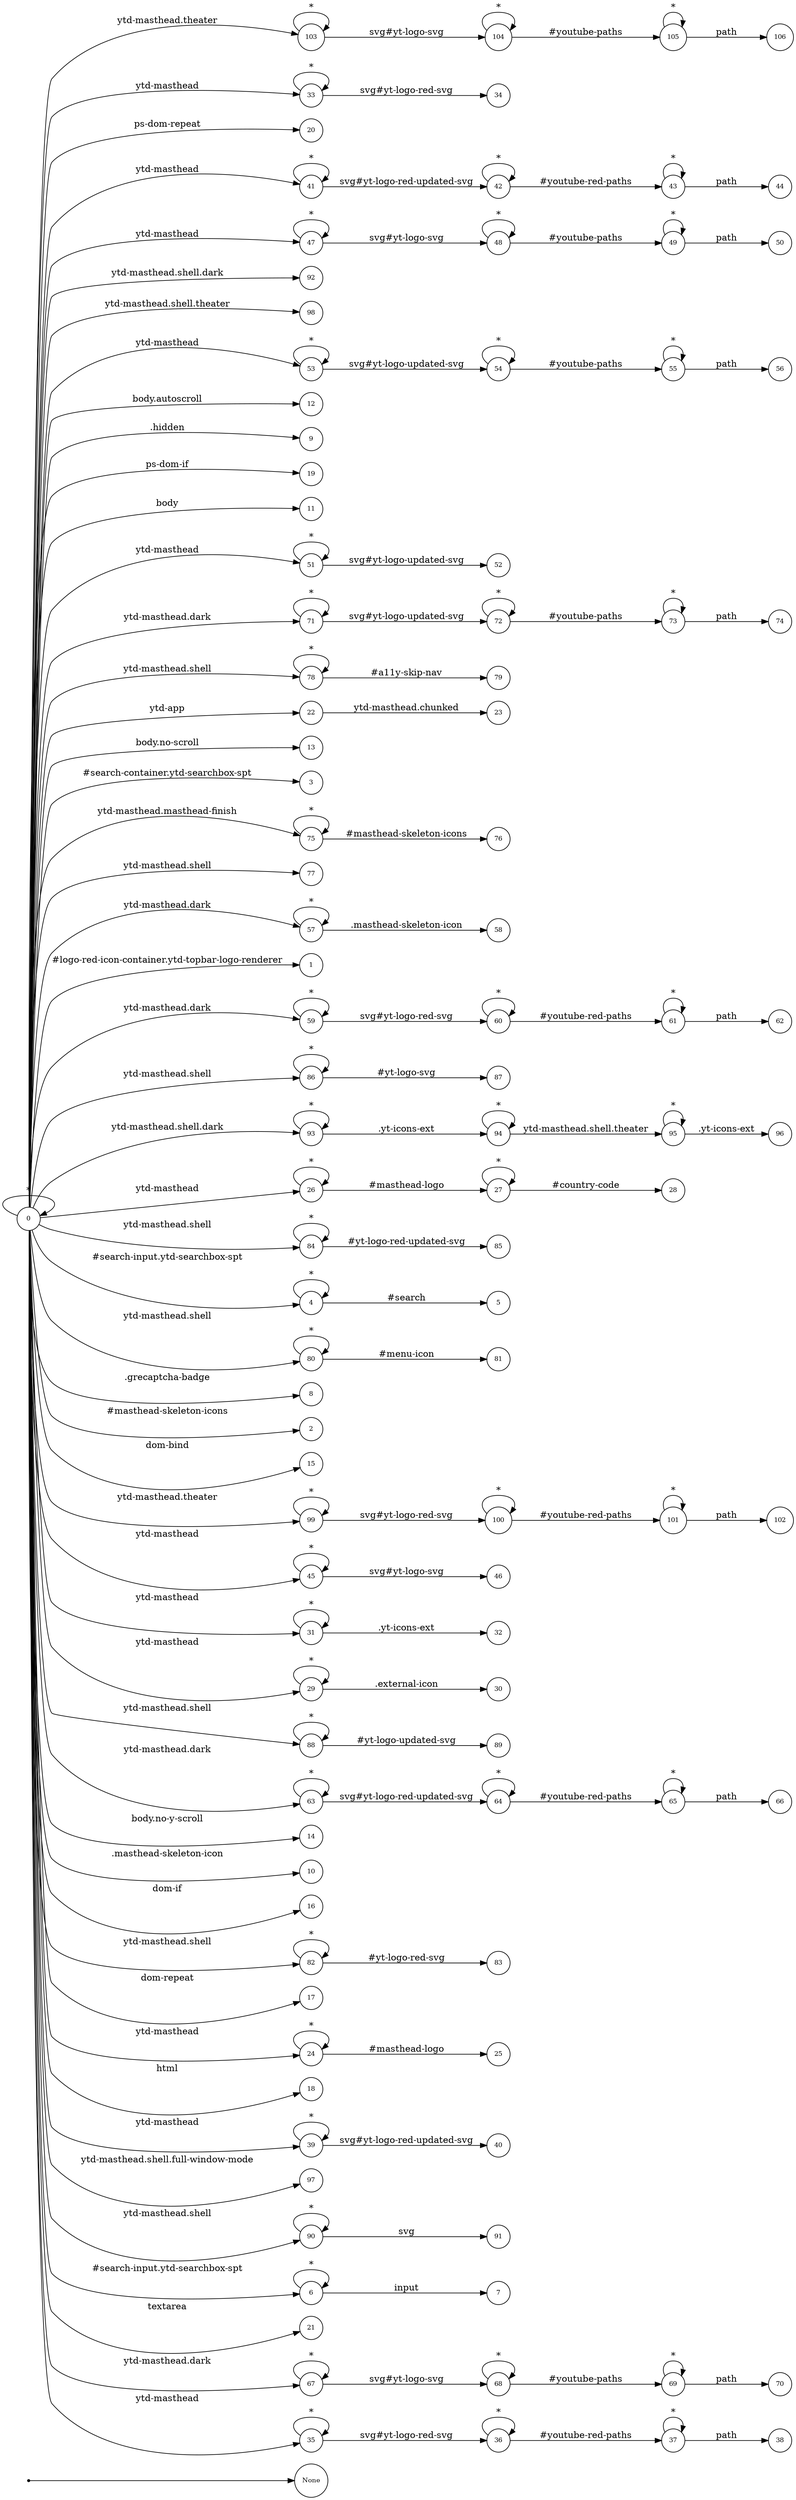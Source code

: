 digraph NFA {
  rankdir=LR;
  node [shape=circle, fontsize=10];
  __start [shape=point, label=""];
  __start -> None;
  72 [label="72"];
  103 [label="103"];
  106 [label="106"];
  104 [label="104"];
  33 [label="33"];
  85 [label="85"];
  27 [label="27"];
  20 [label="20"];
  41 [label="41"];
  42 [label="42"];
  46 [label="46"];
  74 [label="74"];
  69 [label="69"];
  102 [label="102"];
  47 [label="47"];
  25 [label="25"];
  64 [label="64"];
  92 [label="92"];
  98 [label="98"];
  81 [label="81"];
  100 [label="100"];
  70 [label="70"];
  50 [label="50"];
  55 [label="55"];
  5 [label="5"];
  60 [label="60"];
  53 [label="53"];
  12 [label="12"];
  9 [label="9"];
  32 [label="32"];
  19 [label="19"];
  36 [label="36"];
  11 [label="11"];
  51 [label="51"];
  66 [label="66"];
  71 [label="71"];
  78 [label="78"];
  65 [label="65"];
  105 [label="105"];
  22 [label="22"];
  13 [label="13"];
  3 [label="3"];
  75 [label="75"];
  28 [label="28"];
  52 [label="52"];
  77 [label="77"];
  57 [label="57"];
  1 [label="1"];
  48 [label="48"];
  59 [label="59"];
  86 [label="86"];
  76 [label="76"];
  73 [label="73"];
  93 [label="93"];
  54 [label="54"];
  79 [label="79"];
  26 [label="26"];
  84 [label="84"];
  4 [label="4"];
  38 [label="38"];
  80 [label="80"];
  8 [label="8"];
  49 [label="49"];
  56 [label="56"];
  2 [label="2"];
  15 [label="15"];
  99 [label="99"];
  34 [label="34"];
  95 [label="95"];
  96 [label="96"];
  45 [label="45"];
  7 [label="7"];
  23 [label="23"];
  0 [label="0"];
  31 [label="31"];
  29 [label="29"];
  30 [label="30"];
  44 [label="44"];
  62 [label="62"];
  83 [label="83"];
  87 [label="87"];
  88 [label="88"];
  58 [label="58"];
  63 [label="63"];
  14 [label="14"];
  61 [label="61"];
  10 [label="10"];
  94 [label="94"];
  16 [label="16"];
  40 [label="40"];
  82 [label="82"];
  17 [label="17"];
  24 [label="24"];
  18 [label="18"];
  37 [label="37"];
  39 [label="39"];
  89 [label="89"];
  91 [label="91"];
  97 [label="97"];
  90 [label="90"];
  6 [label="6"];
  21 [label="21"];
  67 [label="67"];
  43 [label="43"];
  68 [label="68"];
  35 [label="35"];
  101 [label="101"];
  { node [shape=doublecircle]; 1 2 3 5 7 8 9 10 11 12 13 14 15 16 17 18 19 20 21 23 25 28 30 32 34 38 40 44 46 50 52 56 58 62 66 70 74 76 77 79 81 83 85 87 89 91 92 96 97 98 102 106 }
  0 -> 0 [label="*"];
  0 -> 1 [label="#logo-red-icon-container.ytd-topbar-logo-renderer"];
  0 -> 2 [label="#masthead-skeleton-icons"];
  0 -> 3 [label="#search-container.ytd-searchbox-spt"];
  0 -> 4 [label="#search-input.ytd-searchbox-spt"];
  4 -> 4 [label="*"];
  4 -> 5 [label="#search"];
  0 -> 6 [label="#search-input.ytd-searchbox-spt"];
  6 -> 6 [label="*"];
  6 -> 7 [label="input"];
  0 -> 8 [label=".grecaptcha-badge"];
  0 -> 9 [label=".hidden"];
  0 -> 10 [label=".masthead-skeleton-icon"];
  0 -> 11 [label="body"];
  0 -> 12 [label="body.autoscroll"];
  0 -> 13 [label="body.no-scroll"];
  0 -> 14 [label="body.no-y-scroll"];
  0 -> 15 [label="dom-bind"];
  0 -> 16 [label="dom-if"];
  0 -> 17 [label="dom-repeat"];
  0 -> 18 [label="html"];
  0 -> 19 [label="ps-dom-if"];
  0 -> 20 [label="ps-dom-repeat"];
  0 -> 21 [label="textarea"];
  0 -> 22 [label="ytd-app"];
  22 -> 23 [label="ytd-masthead.chunked"];
  0 -> 24 [label="ytd-masthead"];
  24 -> 24 [label="*"];
  24 -> 25 [label="#masthead-logo"];
  0 -> 26 [label="ytd-masthead"];
  26 -> 26 [label="*"];
  26 -> 27 [label="#masthead-logo"];
  27 -> 27 [label="*"];
  27 -> 28 [label="#country-code"];
  0 -> 29 [label="ytd-masthead"];
  29 -> 29 [label="*"];
  29 -> 30 [label=".external-icon"];
  0 -> 31 [label="ytd-masthead"];
  31 -> 31 [label="*"];
  31 -> 32 [label=".yt-icons-ext"];
  0 -> 33 [label="ytd-masthead"];
  33 -> 33 [label="*"];
  33 -> 34 [label="svg#yt-logo-red-svg"];
  0 -> 35 [label="ytd-masthead"];
  35 -> 35 [label="*"];
  35 -> 36 [label="svg#yt-logo-red-svg"];
  36 -> 36 [label="*"];
  36 -> 37 [label="#youtube-red-paths"];
  37 -> 37 [label="*"];
  37 -> 38 [label="path"];
  0 -> 39 [label="ytd-masthead"];
  39 -> 39 [label="*"];
  39 -> 40 [label="svg#yt-logo-red-updated-svg"];
  0 -> 41 [label="ytd-masthead"];
  41 -> 41 [label="*"];
  41 -> 42 [label="svg#yt-logo-red-updated-svg"];
  42 -> 42 [label="*"];
  42 -> 43 [label="#youtube-red-paths"];
  43 -> 43 [label="*"];
  43 -> 44 [label="path"];
  0 -> 45 [label="ytd-masthead"];
  45 -> 45 [label="*"];
  45 -> 46 [label="svg#yt-logo-svg"];
  0 -> 47 [label="ytd-masthead"];
  47 -> 47 [label="*"];
  47 -> 48 [label="svg#yt-logo-svg"];
  48 -> 48 [label="*"];
  48 -> 49 [label="#youtube-paths"];
  49 -> 49 [label="*"];
  49 -> 50 [label="path"];
  0 -> 51 [label="ytd-masthead"];
  51 -> 51 [label="*"];
  51 -> 52 [label="svg#yt-logo-updated-svg"];
  0 -> 53 [label="ytd-masthead"];
  53 -> 53 [label="*"];
  53 -> 54 [label="svg#yt-logo-updated-svg"];
  54 -> 54 [label="*"];
  54 -> 55 [label="#youtube-paths"];
  55 -> 55 [label="*"];
  55 -> 56 [label="path"];
  0 -> 57 [label="ytd-masthead.dark"];
  57 -> 57 [label="*"];
  57 -> 58 [label=".masthead-skeleton-icon"];
  0 -> 59 [label="ytd-masthead.dark"];
  59 -> 59 [label="*"];
  59 -> 60 [label="svg#yt-logo-red-svg"];
  60 -> 60 [label="*"];
  60 -> 61 [label="#youtube-red-paths"];
  61 -> 61 [label="*"];
  61 -> 62 [label="path"];
  0 -> 63 [label="ytd-masthead.dark"];
  63 -> 63 [label="*"];
  63 -> 64 [label="svg#yt-logo-red-updated-svg"];
  64 -> 64 [label="*"];
  64 -> 65 [label="#youtube-red-paths"];
  65 -> 65 [label="*"];
  65 -> 66 [label="path"];
  0 -> 67 [label="ytd-masthead.dark"];
  67 -> 67 [label="*"];
  67 -> 68 [label="svg#yt-logo-svg"];
  68 -> 68 [label="*"];
  68 -> 69 [label="#youtube-paths"];
  69 -> 69 [label="*"];
  69 -> 70 [label="path"];
  0 -> 71 [label="ytd-masthead.dark"];
  71 -> 71 [label="*"];
  71 -> 72 [label="svg#yt-logo-updated-svg"];
  72 -> 72 [label="*"];
  72 -> 73 [label="#youtube-paths"];
  73 -> 73 [label="*"];
  73 -> 74 [label="path"];
  0 -> 75 [label="ytd-masthead.masthead-finish"];
  75 -> 75 [label="*"];
  75 -> 76 [label="#masthead-skeleton-icons"];
  0 -> 77 [label="ytd-masthead.shell"];
  0 -> 78 [label="ytd-masthead.shell"];
  78 -> 78 [label="*"];
  78 -> 79 [label="#a11y-skip-nav"];
  0 -> 80 [label="ytd-masthead.shell"];
  80 -> 80 [label="*"];
  80 -> 81 [label="#menu-icon"];
  0 -> 82 [label="ytd-masthead.shell"];
  82 -> 82 [label="*"];
  82 -> 83 [label="#yt-logo-red-svg"];
  0 -> 84 [label="ytd-masthead.shell"];
  84 -> 84 [label="*"];
  84 -> 85 [label="#yt-logo-red-updated-svg"];
  0 -> 86 [label="ytd-masthead.shell"];
  86 -> 86 [label="*"];
  86 -> 87 [label="#yt-logo-svg"];
  0 -> 88 [label="ytd-masthead.shell"];
  88 -> 88 [label="*"];
  88 -> 89 [label="#yt-logo-updated-svg"];
  0 -> 90 [label="ytd-masthead.shell"];
  90 -> 90 [label="*"];
  90 -> 91 [label="svg"];
  0 -> 92 [label="ytd-masthead.shell.dark"];
  0 -> 93 [label="ytd-masthead.shell.dark"];
  93 -> 93 [label="*"];
  93 -> 94 [label=".yt-icons-ext"];
  94 -> 94 [label="*"];
  94 -> 95 [label="ytd-masthead.shell.theater"];
  95 -> 95 [label="*"];
  95 -> 96 [label=".yt-icons-ext"];
  0 -> 97 [label="ytd-masthead.shell.full-window-mode"];
  0 -> 98 [label="ytd-masthead.shell.theater"];
  0 -> 99 [label="ytd-masthead.theater"];
  99 -> 99 [label="*"];
  99 -> 100 [label="svg#yt-logo-red-svg"];
  100 -> 100 [label="*"];
  100 -> 101 [label="#youtube-red-paths"];
  101 -> 101 [label="*"];
  101 -> 102 [label="path"];
  0 -> 103 [label="ytd-masthead.theater"];
  103 -> 103 [label="*"];
  103 -> 104 [label="svg#yt-logo-svg"];
  104 -> 104 [label="*"];
  104 -> 105 [label="#youtube-paths"];
  105 -> 105 [label="*"];
  105 -> 106 [label="path"];
}
